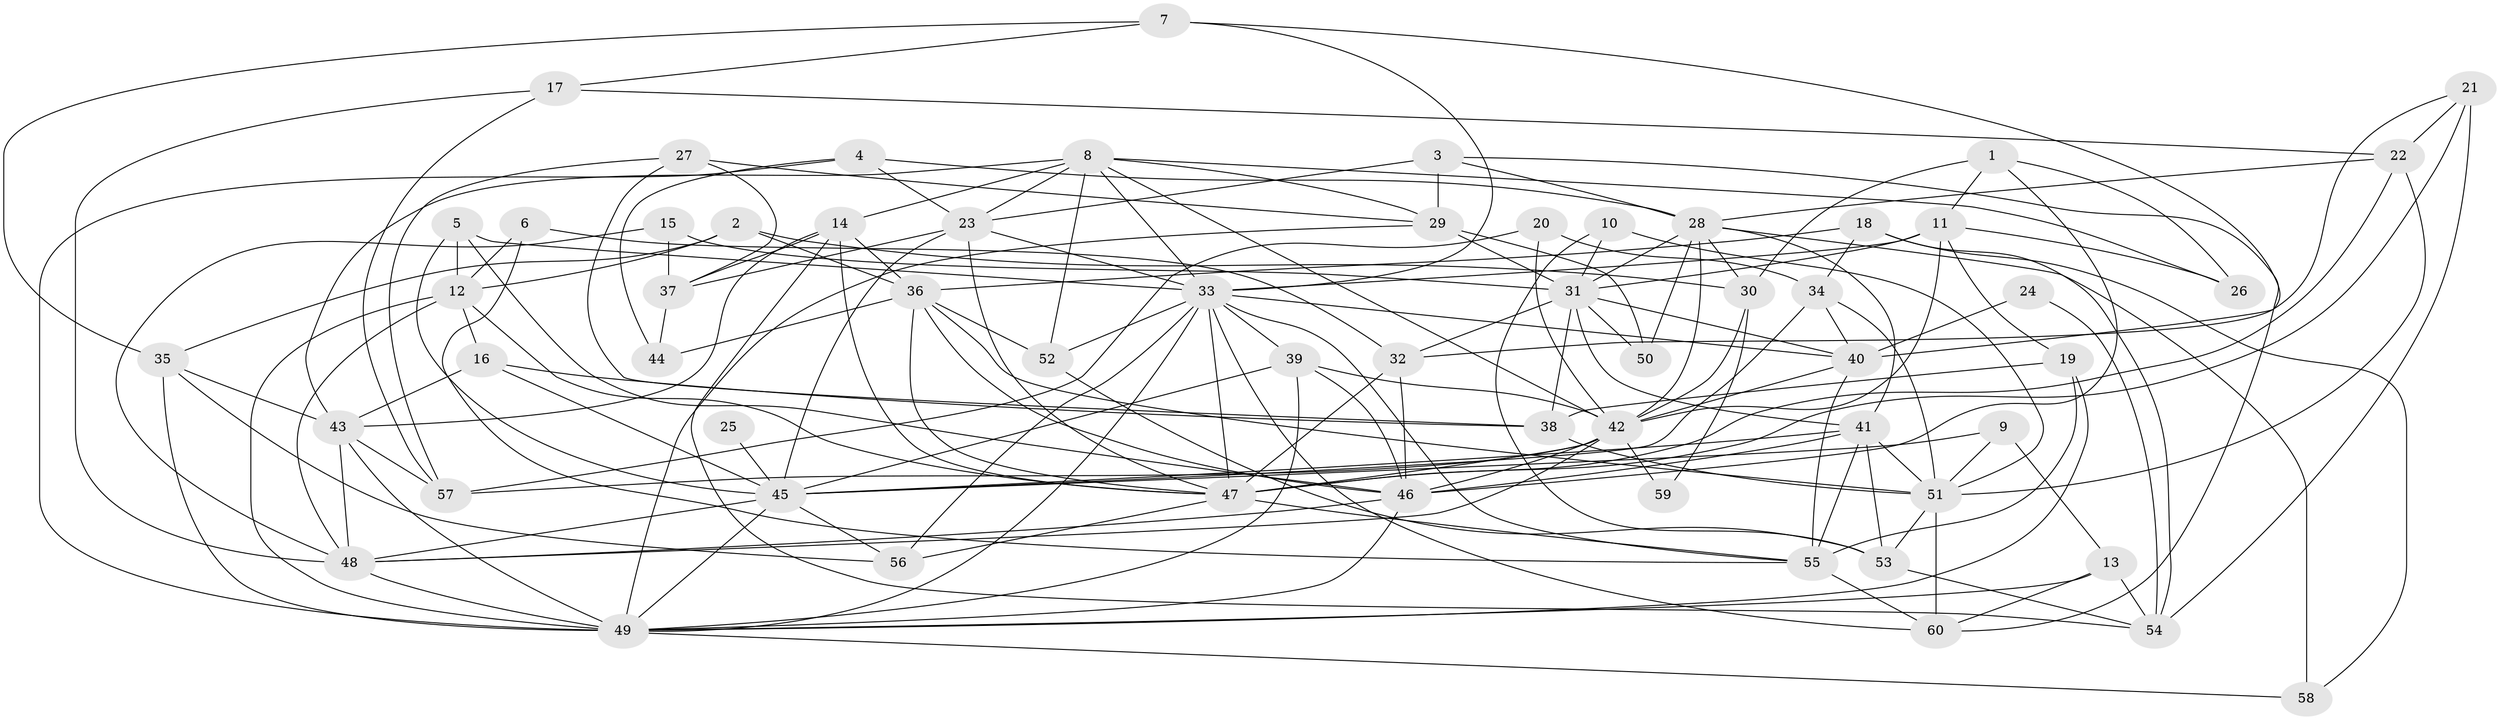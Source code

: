 // original degree distribution, {4: 0.2605042016806723, 6: 0.10084033613445378, 5: 0.18487394957983194, 3: 0.2689075630252101, 2: 0.14285714285714285, 7: 0.01680672268907563, 8: 0.01680672268907563, 10: 0.008403361344537815}
// Generated by graph-tools (version 1.1) at 2025/50/03/09/25 03:50:11]
// undirected, 60 vertices, 167 edges
graph export_dot {
graph [start="1"]
  node [color=gray90,style=filled];
  1;
  2;
  3;
  4;
  5;
  6;
  7;
  8;
  9;
  10;
  11;
  12;
  13;
  14;
  15;
  16;
  17;
  18;
  19;
  20;
  21;
  22;
  23;
  24;
  25;
  26;
  27;
  28;
  29;
  30;
  31;
  32;
  33;
  34;
  35;
  36;
  37;
  38;
  39;
  40;
  41;
  42;
  43;
  44;
  45;
  46;
  47;
  48;
  49;
  50;
  51;
  52;
  53;
  54;
  55;
  56;
  57;
  58;
  59;
  60;
  1 -- 11 [weight=1.0];
  1 -- 26 [weight=1.0];
  1 -- 30 [weight=1.0];
  1 -- 46 [weight=1.0];
  2 -- 12 [weight=1.0];
  2 -- 30 [weight=1.0];
  2 -- 35 [weight=1.0];
  2 -- 36 [weight=1.0];
  3 -- 23 [weight=1.0];
  3 -- 28 [weight=2.0];
  3 -- 29 [weight=1.0];
  3 -- 60 [weight=1.0];
  4 -- 23 [weight=1.0];
  4 -- 28 [weight=1.0];
  4 -- 44 [weight=1.0];
  4 -- 49 [weight=1.0];
  5 -- 12 [weight=1.0];
  5 -- 33 [weight=1.0];
  5 -- 45 [weight=1.0];
  5 -- 46 [weight=1.0];
  6 -- 12 [weight=1.0];
  6 -- 32 [weight=1.0];
  6 -- 55 [weight=1.0];
  7 -- 17 [weight=1.0];
  7 -- 33 [weight=1.0];
  7 -- 35 [weight=1.0];
  7 -- 40 [weight=1.0];
  8 -- 14 [weight=1.0];
  8 -- 23 [weight=1.0];
  8 -- 26 [weight=1.0];
  8 -- 29 [weight=1.0];
  8 -- 33 [weight=1.0];
  8 -- 42 [weight=1.0];
  8 -- 43 [weight=1.0];
  8 -- 52 [weight=1.0];
  9 -- 13 [weight=1.0];
  9 -- 45 [weight=2.0];
  9 -- 51 [weight=1.0];
  10 -- 31 [weight=1.0];
  10 -- 51 [weight=1.0];
  10 -- 53 [weight=1.0];
  11 -- 19 [weight=1.0];
  11 -- 26 [weight=1.0];
  11 -- 31 [weight=1.0];
  11 -- 33 [weight=1.0];
  11 -- 42 [weight=1.0];
  12 -- 16 [weight=1.0];
  12 -- 47 [weight=1.0];
  12 -- 48 [weight=1.0];
  12 -- 49 [weight=2.0];
  13 -- 49 [weight=1.0];
  13 -- 54 [weight=1.0];
  13 -- 60 [weight=1.0];
  14 -- 36 [weight=1.0];
  14 -- 37 [weight=1.0];
  14 -- 43 [weight=1.0];
  14 -- 47 [weight=1.0];
  14 -- 54 [weight=1.0];
  15 -- 31 [weight=1.0];
  15 -- 37 [weight=1.0];
  15 -- 48 [weight=1.0];
  16 -- 38 [weight=1.0];
  16 -- 43 [weight=1.0];
  16 -- 45 [weight=1.0];
  17 -- 22 [weight=1.0];
  17 -- 48 [weight=1.0];
  17 -- 57 [weight=1.0];
  18 -- 34 [weight=1.0];
  18 -- 36 [weight=1.0];
  18 -- 54 [weight=1.0];
  18 -- 58 [weight=1.0];
  19 -- 38 [weight=1.0];
  19 -- 49 [weight=1.0];
  19 -- 55 [weight=1.0];
  20 -- 34 [weight=1.0];
  20 -- 42 [weight=1.0];
  20 -- 57 [weight=1.0];
  21 -- 22 [weight=1.0];
  21 -- 32 [weight=1.0];
  21 -- 47 [weight=2.0];
  21 -- 54 [weight=1.0];
  22 -- 28 [weight=1.0];
  22 -- 47 [weight=1.0];
  22 -- 51 [weight=1.0];
  23 -- 33 [weight=1.0];
  23 -- 37 [weight=1.0];
  23 -- 45 [weight=1.0];
  23 -- 47 [weight=1.0];
  24 -- 40 [weight=1.0];
  24 -- 54 [weight=1.0];
  25 -- 45 [weight=2.0];
  27 -- 29 [weight=1.0];
  27 -- 37 [weight=1.0];
  27 -- 38 [weight=1.0];
  27 -- 57 [weight=1.0];
  28 -- 30 [weight=1.0];
  28 -- 31 [weight=1.0];
  28 -- 41 [weight=1.0];
  28 -- 42 [weight=2.0];
  28 -- 50 [weight=1.0];
  28 -- 58 [weight=1.0];
  29 -- 31 [weight=1.0];
  29 -- 49 [weight=1.0];
  29 -- 50 [weight=1.0];
  30 -- 42 [weight=1.0];
  30 -- 59 [weight=1.0];
  31 -- 32 [weight=1.0];
  31 -- 38 [weight=1.0];
  31 -- 40 [weight=1.0];
  31 -- 41 [weight=1.0];
  31 -- 50 [weight=1.0];
  32 -- 46 [weight=1.0];
  32 -- 47 [weight=1.0];
  33 -- 39 [weight=1.0];
  33 -- 40 [weight=1.0];
  33 -- 47 [weight=1.0];
  33 -- 49 [weight=1.0];
  33 -- 52 [weight=1.0];
  33 -- 55 [weight=1.0];
  33 -- 56 [weight=1.0];
  33 -- 60 [weight=1.0];
  34 -- 40 [weight=1.0];
  34 -- 45 [weight=1.0];
  34 -- 51 [weight=1.0];
  35 -- 43 [weight=1.0];
  35 -- 49 [weight=1.0];
  35 -- 56 [weight=1.0];
  36 -- 44 [weight=1.0];
  36 -- 46 [weight=1.0];
  36 -- 47 [weight=1.0];
  36 -- 51 [weight=1.0];
  36 -- 52 [weight=1.0];
  37 -- 44 [weight=1.0];
  38 -- 51 [weight=1.0];
  39 -- 42 [weight=1.0];
  39 -- 45 [weight=1.0];
  39 -- 46 [weight=1.0];
  39 -- 49 [weight=1.0];
  40 -- 42 [weight=1.0];
  40 -- 55 [weight=1.0];
  41 -- 45 [weight=2.0];
  41 -- 46 [weight=1.0];
  41 -- 51 [weight=1.0];
  41 -- 53 [weight=1.0];
  41 -- 55 [weight=1.0];
  42 -- 46 [weight=1.0];
  42 -- 47 [weight=1.0];
  42 -- 48 [weight=1.0];
  42 -- 57 [weight=1.0];
  42 -- 59 [weight=1.0];
  43 -- 48 [weight=1.0];
  43 -- 49 [weight=1.0];
  43 -- 57 [weight=1.0];
  45 -- 48 [weight=2.0];
  45 -- 49 [weight=1.0];
  45 -- 56 [weight=1.0];
  46 -- 48 [weight=1.0];
  46 -- 49 [weight=1.0];
  47 -- 55 [weight=1.0];
  47 -- 56 [weight=1.0];
  48 -- 49 [weight=1.0];
  49 -- 58 [weight=1.0];
  51 -- 53 [weight=1.0];
  51 -- 60 [weight=1.0];
  52 -- 53 [weight=1.0];
  53 -- 54 [weight=1.0];
  55 -- 60 [weight=1.0];
}
